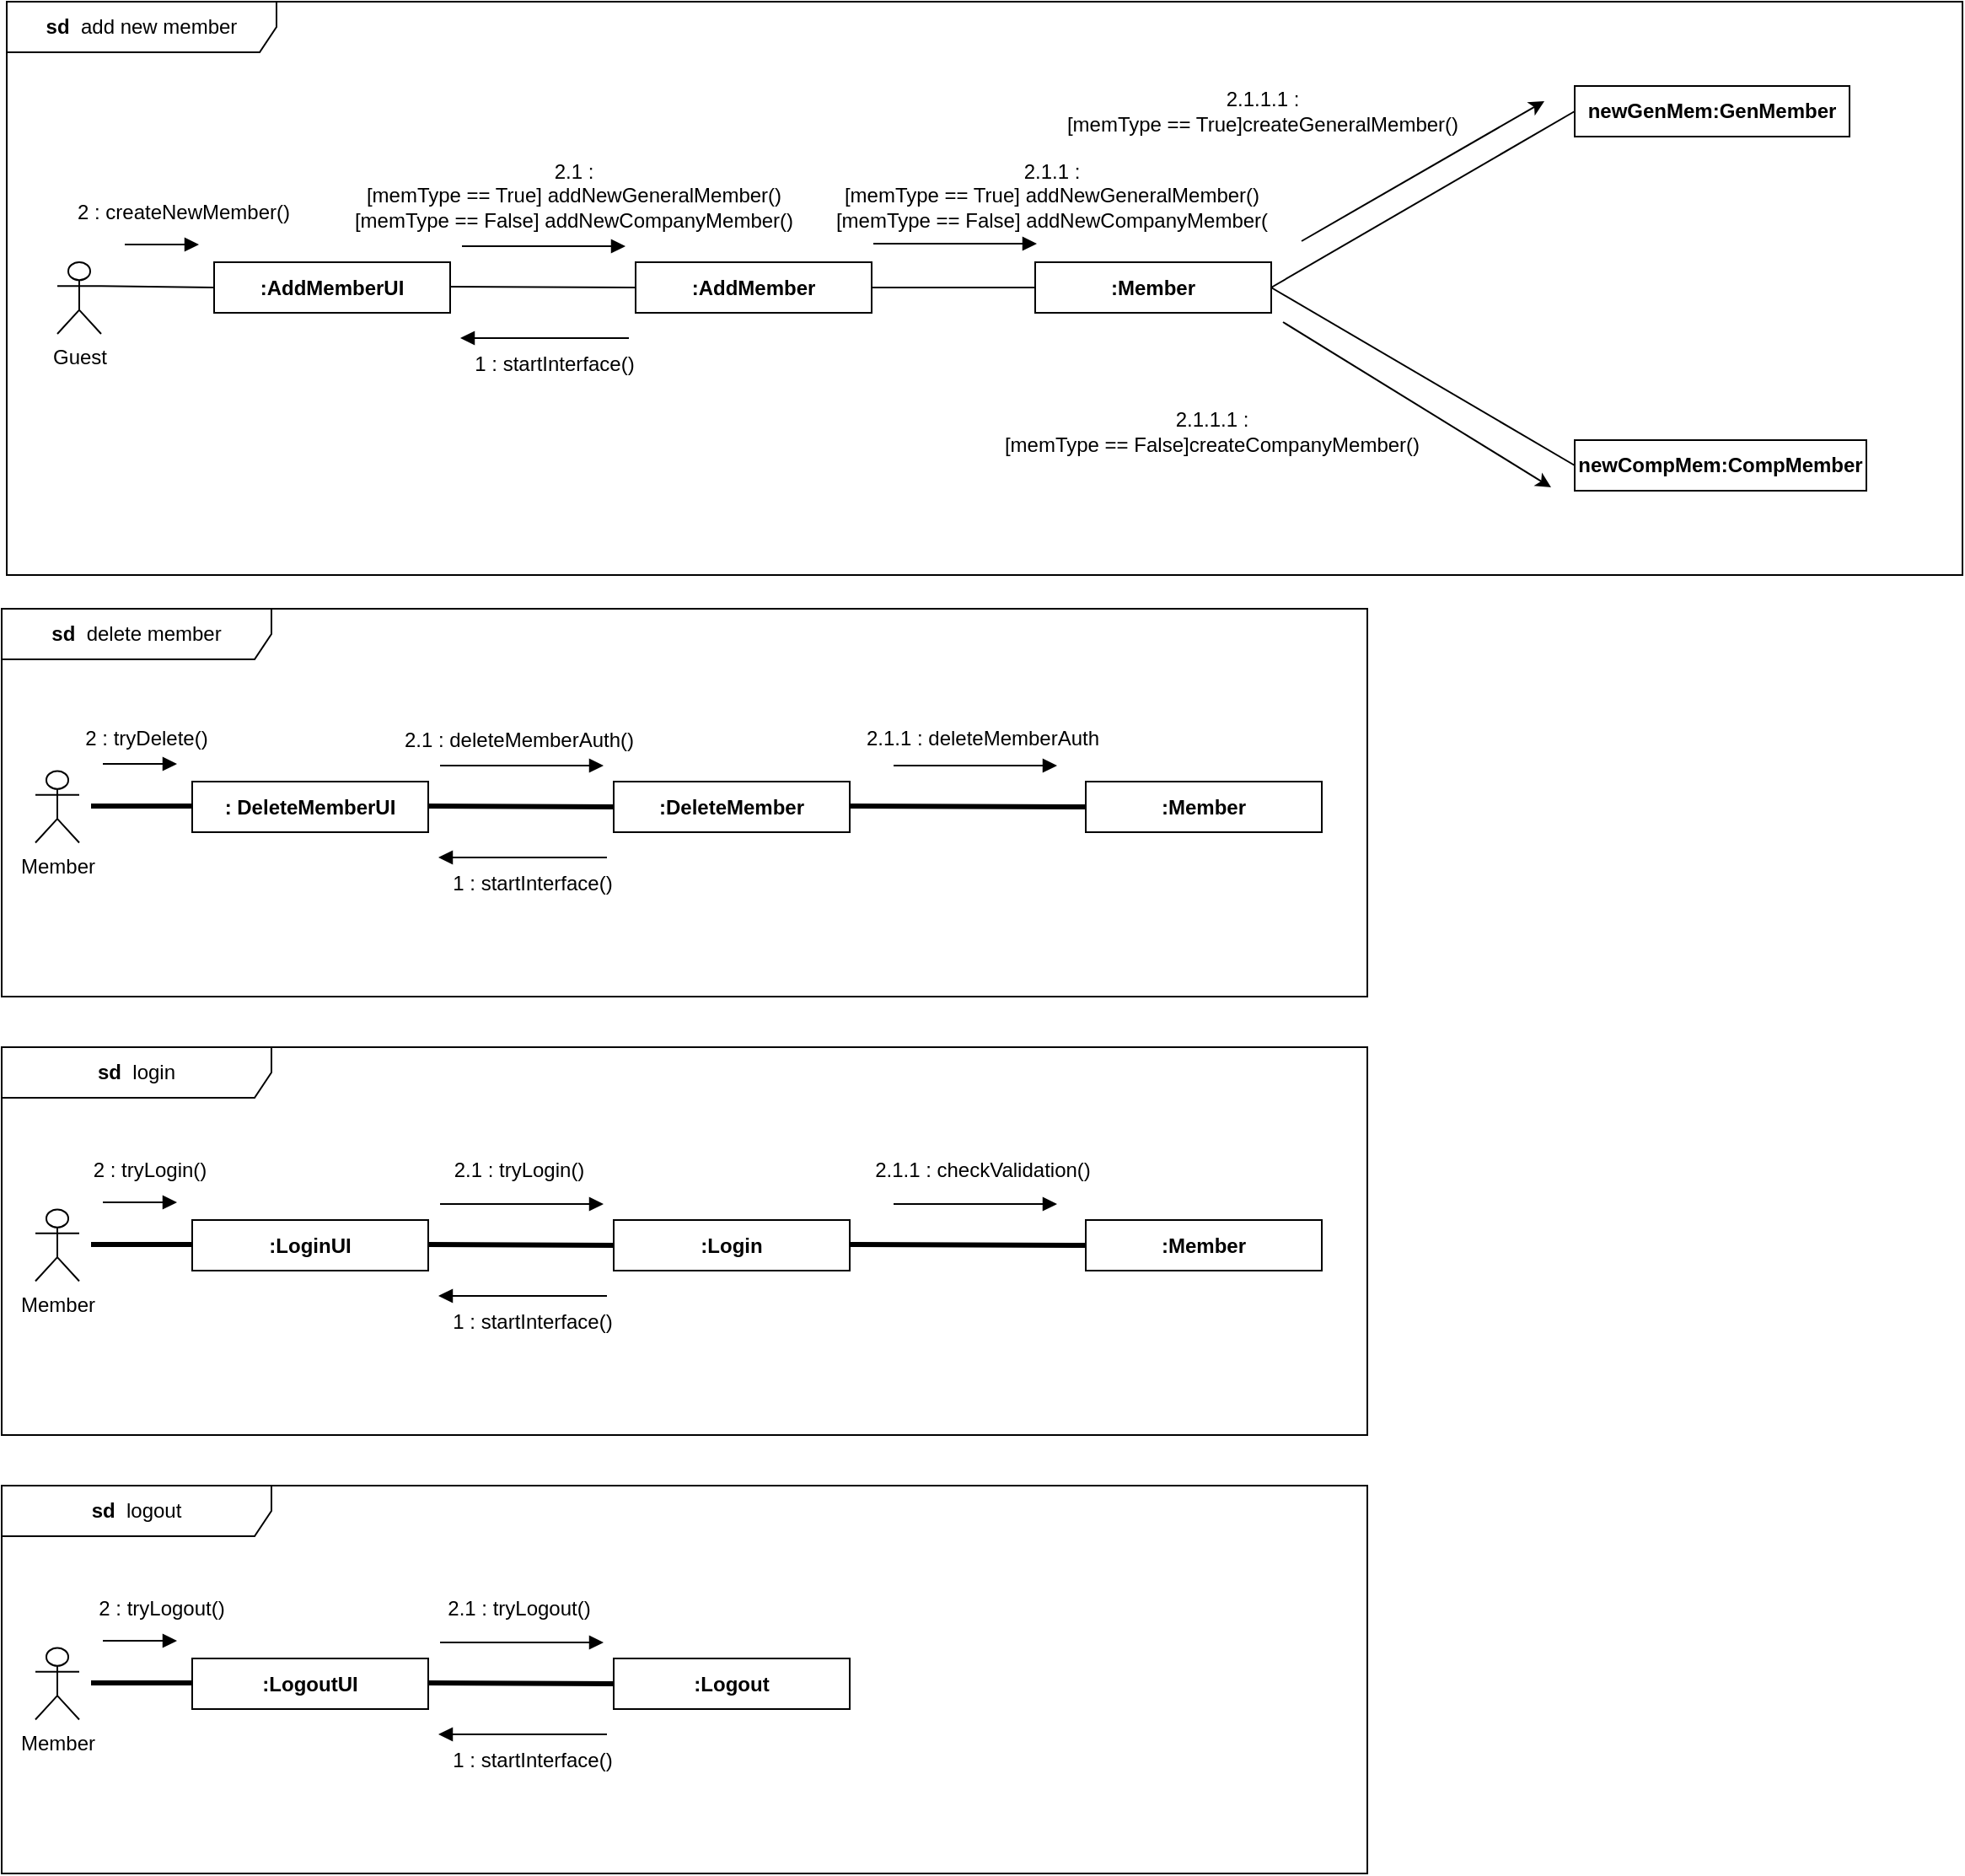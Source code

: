<mxfile version="21.2.8" type="device">
  <diagram name="페이지-1" id="EG27c4E6Kdqw0PBZH3O_">
    <mxGraphModel dx="1257" dy="709" grid="1" gridSize="10" guides="1" tooltips="1" connect="1" arrows="1" fold="1" page="1" pageScale="1" pageWidth="827" pageHeight="1169" math="0" shadow="0">
      <root>
        <mxCell id="0" />
        <mxCell id="1" parent="0" />
        <mxCell id="3Olp5-MNUT3ZFOzsN9P8-2" value="&lt;b&gt;sd&amp;nbsp; &lt;/b&gt;login" style="shape=umlFrame;whiteSpace=wrap;html=1;pointerEvents=0;recursiveResize=0;container=1;collapsible=0;width=160;" vertex="1" parent="1">
          <mxGeometry x="17" y="630" width="810" height="230" as="geometry" />
        </mxCell>
        <mxCell id="3Olp5-MNUT3ZFOzsN9P8-3" value="Member" style="shape=umlActor;verticalLabelPosition=bottom;verticalAlign=top;html=1;outlineConnect=0;" vertex="1" parent="3Olp5-MNUT3ZFOzsN9P8-2">
          <mxGeometry x="20" y="96.25" width="26" height="42.5" as="geometry" />
        </mxCell>
        <mxCell id="3Olp5-MNUT3ZFOzsN9P8-6" value=":LoginUI" style="fontStyle=1;whiteSpace=wrap;html=1;" vertex="1" parent="3Olp5-MNUT3ZFOzsN9P8-2">
          <mxGeometry x="113" y="102.5" width="140" height="30" as="geometry" />
        </mxCell>
        <mxCell id="3Olp5-MNUT3ZFOzsN9P8-9" value=":Member" style="fontStyle=1;whiteSpace=wrap;html=1;" vertex="1" parent="3Olp5-MNUT3ZFOzsN9P8-2">
          <mxGeometry x="643" y="102.5" width="140" height="30" as="geometry" />
        </mxCell>
        <mxCell id="3Olp5-MNUT3ZFOzsN9P8-8" value=":Login" style="fontStyle=1;whiteSpace=wrap;html=1;" vertex="1" parent="3Olp5-MNUT3ZFOzsN9P8-2">
          <mxGeometry x="363" y="102.5" width="140" height="30" as="geometry" />
        </mxCell>
        <mxCell id="3Olp5-MNUT3ZFOzsN9P8-10" value="" style="endArrow=none;startArrow=none;endFill=0;startFill=0;endSize=8;html=1;verticalAlign=bottom;labelBackgroundColor=none;strokeWidth=3;rounded=0;" edge="1" parent="3Olp5-MNUT3ZFOzsN9P8-2">
          <mxGeometry width="160" relative="1" as="geometry">
            <mxPoint x="53" y="117" as="sourcePoint" />
            <mxPoint x="113" y="117" as="targetPoint" />
          </mxGeometry>
        </mxCell>
        <mxCell id="3Olp5-MNUT3ZFOzsN9P8-11" value="" style="endArrow=none;startArrow=none;endFill=0;startFill=0;endSize=8;html=1;verticalAlign=bottom;labelBackgroundColor=none;strokeWidth=3;rounded=0;entryX=0;entryY=0.5;entryDx=0;entryDy=0;" edge="1" parent="3Olp5-MNUT3ZFOzsN9P8-2" target="3Olp5-MNUT3ZFOzsN9P8-8">
          <mxGeometry width="160" relative="1" as="geometry">
            <mxPoint x="253" y="117" as="sourcePoint" />
            <mxPoint x="360" y="117" as="targetPoint" />
          </mxGeometry>
        </mxCell>
        <mxCell id="3Olp5-MNUT3ZFOzsN9P8-12" value="" style="endArrow=none;startArrow=none;endFill=0;startFill=0;endSize=8;html=1;verticalAlign=bottom;labelBackgroundColor=none;strokeWidth=3;rounded=0;entryX=0;entryY=0.5;entryDx=0;entryDy=0;" edge="1" parent="3Olp5-MNUT3ZFOzsN9P8-2" target="3Olp5-MNUT3ZFOzsN9P8-9">
          <mxGeometry width="160" relative="1" as="geometry">
            <mxPoint x="503" y="117" as="sourcePoint" />
            <mxPoint x="610" y="120" as="targetPoint" />
          </mxGeometry>
        </mxCell>
        <mxCell id="3Olp5-MNUT3ZFOzsN9P8-14" value="" style="html=1;verticalAlign=bottom;labelBackgroundColor=none;endArrow=block;endFill=1;rounded=0;" edge="1" parent="3Olp5-MNUT3ZFOzsN9P8-2">
          <mxGeometry width="160" relative="1" as="geometry">
            <mxPoint x="60" y="92" as="sourcePoint" />
            <mxPoint x="104" y="92" as="targetPoint" />
          </mxGeometry>
        </mxCell>
        <mxCell id="3Olp5-MNUT3ZFOzsN9P8-17" value="" style="html=1;verticalAlign=bottom;labelBackgroundColor=none;endArrow=block;endFill=1;rounded=0;" edge="1" parent="3Olp5-MNUT3ZFOzsN9P8-2">
          <mxGeometry width="160" relative="1" as="geometry">
            <mxPoint x="260" y="93" as="sourcePoint" />
            <mxPoint x="357" y="93" as="targetPoint" />
          </mxGeometry>
        </mxCell>
        <mxCell id="3Olp5-MNUT3ZFOzsN9P8-18" value="" style="html=1;verticalAlign=bottom;labelBackgroundColor=none;endArrow=block;endFill=1;rounded=0;" edge="1" parent="3Olp5-MNUT3ZFOzsN9P8-2">
          <mxGeometry width="160" relative="1" as="geometry">
            <mxPoint x="529" y="93" as="sourcePoint" />
            <mxPoint x="626" y="93" as="targetPoint" />
          </mxGeometry>
        </mxCell>
        <mxCell id="3Olp5-MNUT3ZFOzsN9P8-19" value="" style="html=1;verticalAlign=bottom;labelBackgroundColor=none;endArrow=block;endFill=1;rounded=0;" edge="1" parent="3Olp5-MNUT3ZFOzsN9P8-2">
          <mxGeometry width="160" relative="1" as="geometry">
            <mxPoint x="359" y="147.5" as="sourcePoint" />
            <mxPoint x="259" y="147.5" as="targetPoint" />
          </mxGeometry>
        </mxCell>
        <mxCell id="3Olp5-MNUT3ZFOzsN9P8-22" value="1 : startInterface()" style="text;html=1;strokeColor=none;fillColor=none;align=center;verticalAlign=middle;whiteSpace=wrap;rounded=0;" vertex="1" parent="3Olp5-MNUT3ZFOzsN9P8-2">
          <mxGeometry x="240" y="147.5" width="150" height="30" as="geometry" />
        </mxCell>
        <mxCell id="3Olp5-MNUT3ZFOzsN9P8-23" value="2 : tryLogin()" style="text;html=1;strokeColor=none;fillColor=none;align=center;verticalAlign=middle;whiteSpace=wrap;rounded=0;" vertex="1" parent="3Olp5-MNUT3ZFOzsN9P8-2">
          <mxGeometry x="13" y="57.5" width="150" height="30" as="geometry" />
        </mxCell>
        <mxCell id="3Olp5-MNUT3ZFOzsN9P8-24" value="2.1 : tryLogin()" style="text;html=1;strokeColor=none;fillColor=none;align=center;verticalAlign=middle;whiteSpace=wrap;rounded=0;" vertex="1" parent="3Olp5-MNUT3ZFOzsN9P8-2">
          <mxGeometry x="232" y="57.5" width="150" height="30" as="geometry" />
        </mxCell>
        <mxCell id="3Olp5-MNUT3ZFOzsN9P8-25" value="2.1.1 : checkValidation()" style="text;html=1;strokeColor=none;fillColor=none;align=center;verticalAlign=middle;whiteSpace=wrap;rounded=0;" vertex="1" parent="3Olp5-MNUT3ZFOzsN9P8-2">
          <mxGeometry x="507" y="57.5" width="150" height="30" as="geometry" />
        </mxCell>
        <mxCell id="3Olp5-MNUT3ZFOzsN9P8-47" value="&lt;b&gt;sd&amp;nbsp; &lt;/b&gt;add new member" style="shape=umlFrame;whiteSpace=wrap;html=1;pointerEvents=0;recursiveResize=0;container=1;collapsible=0;width=160;" vertex="1" parent="1">
          <mxGeometry x="20" y="10" width="1160" height="340" as="geometry" />
        </mxCell>
        <mxCell id="3Olp5-MNUT3ZFOzsN9P8-48" value="Guest" style="shape=umlActor;verticalLabelPosition=bottom;verticalAlign=top;html=1;outlineConnect=0;" vertex="1" parent="3Olp5-MNUT3ZFOzsN9P8-47">
          <mxGeometry x="30" y="154.5" width="26" height="42.5" as="geometry" />
        </mxCell>
        <mxCell id="3Olp5-MNUT3ZFOzsN9P8-49" value=":AddMemberUI" style="fontStyle=1;whiteSpace=wrap;html=1;" vertex="1" parent="3Olp5-MNUT3ZFOzsN9P8-47">
          <mxGeometry x="123" y="154.5" width="140" height="30" as="geometry" />
        </mxCell>
        <mxCell id="3Olp5-MNUT3ZFOzsN9P8-50" value=":Member" style="fontStyle=1;whiteSpace=wrap;html=1;" vertex="1" parent="3Olp5-MNUT3ZFOzsN9P8-47">
          <mxGeometry x="610" y="154.5" width="140" height="30" as="geometry" />
        </mxCell>
        <mxCell id="3Olp5-MNUT3ZFOzsN9P8-51" value=":AddMember" style="fontStyle=1;whiteSpace=wrap;html=1;" vertex="1" parent="3Olp5-MNUT3ZFOzsN9P8-47">
          <mxGeometry x="373" y="154.5" width="140" height="30" as="geometry" />
        </mxCell>
        <mxCell id="3Olp5-MNUT3ZFOzsN9P8-52" value="newCompMem:CompMember" style="fontStyle=1;whiteSpace=wrap;html=1;" vertex="1" parent="3Olp5-MNUT3ZFOzsN9P8-47">
          <mxGeometry x="930" y="260" width="173" height="30" as="geometry" />
        </mxCell>
        <mxCell id="3Olp5-MNUT3ZFOzsN9P8-57" value="" style="html=1;verticalAlign=bottom;labelBackgroundColor=none;endArrow=block;endFill=1;rounded=0;" edge="1" parent="3Olp5-MNUT3ZFOzsN9P8-47">
          <mxGeometry width="160" relative="1" as="geometry">
            <mxPoint x="70" y="144" as="sourcePoint" />
            <mxPoint x="114" y="144" as="targetPoint" />
          </mxGeometry>
        </mxCell>
        <mxCell id="3Olp5-MNUT3ZFOzsN9P8-58" value="" style="html=1;verticalAlign=bottom;labelBackgroundColor=none;endArrow=block;endFill=1;rounded=0;" edge="1" parent="3Olp5-MNUT3ZFOzsN9P8-47">
          <mxGeometry width="160" relative="1" as="geometry">
            <mxPoint x="270" y="145" as="sourcePoint" />
            <mxPoint x="367" y="145" as="targetPoint" />
          </mxGeometry>
        </mxCell>
        <mxCell id="3Olp5-MNUT3ZFOzsN9P8-60" value="" style="html=1;verticalAlign=bottom;labelBackgroundColor=none;endArrow=block;endFill=1;rounded=0;" edge="1" parent="3Olp5-MNUT3ZFOzsN9P8-47">
          <mxGeometry width="160" relative="1" as="geometry">
            <mxPoint x="369" y="199.5" as="sourcePoint" />
            <mxPoint x="269" y="199.5" as="targetPoint" />
          </mxGeometry>
        </mxCell>
        <mxCell id="3Olp5-MNUT3ZFOzsN9P8-62" value="1 : startInterface()" style="text;html=1;strokeColor=none;fillColor=none;align=center;verticalAlign=middle;whiteSpace=wrap;rounded=0;" vertex="1" parent="3Olp5-MNUT3ZFOzsN9P8-47">
          <mxGeometry x="250" y="199.5" width="150" height="30" as="geometry" />
        </mxCell>
        <mxCell id="3Olp5-MNUT3ZFOzsN9P8-63" value="2 : createNewMember()" style="text;html=1;strokeColor=none;fillColor=none;align=center;verticalAlign=middle;whiteSpace=wrap;rounded=0;" vertex="1" parent="3Olp5-MNUT3ZFOzsN9P8-47">
          <mxGeometry x="30" y="109.5" width="150" height="30" as="geometry" />
        </mxCell>
        <mxCell id="3Olp5-MNUT3ZFOzsN9P8-64" value="2.1 : &lt;br&gt;[memType == True] addNewGeneralMember()&lt;br&gt;[memType == False] addNewCompanyMember()" style="text;html=1;strokeColor=none;fillColor=none;align=center;verticalAlign=middle;whiteSpace=wrap;rounded=0;" vertex="1" parent="3Olp5-MNUT3ZFOzsN9P8-47">
          <mxGeometry x="203" y="100" width="267" height="30" as="geometry" />
        </mxCell>
        <mxCell id="3Olp5-MNUT3ZFOzsN9P8-66" value="2.1.1.1 : &lt;br&gt;[memType == True]createGeneralMember()" style="text;html=1;strokeColor=none;fillColor=none;align=center;verticalAlign=middle;whiteSpace=wrap;rounded=0;" vertex="1" parent="3Olp5-MNUT3ZFOzsN9P8-47">
          <mxGeometry x="620" y="50" width="250" height="30" as="geometry" />
        </mxCell>
        <mxCell id="2AfMknUtsu-VBfPqrfaF-1" value="" style="endArrow=none;html=1;rounded=0;entryX=0;entryY=0.5;entryDx=0;entryDy=0;exitX=1;exitY=0.333;exitDx=0;exitDy=0;exitPerimeter=0;" edge="1" parent="3Olp5-MNUT3ZFOzsN9P8-47" source="3Olp5-MNUT3ZFOzsN9P8-48" target="3Olp5-MNUT3ZFOzsN9P8-49">
          <mxGeometry width="50" height="50" relative="1" as="geometry">
            <mxPoint x="83" y="172" as="sourcePoint" />
            <mxPoint x="113" y="152" as="targetPoint" />
          </mxGeometry>
        </mxCell>
        <mxCell id="2AfMknUtsu-VBfPqrfaF-2" value="" style="endArrow=none;html=1;rounded=0;entryX=0;entryY=0.5;entryDx=0;entryDy=0;exitX=1;exitY=0.333;exitDx=0;exitDy=0;exitPerimeter=0;" edge="1" parent="3Olp5-MNUT3ZFOzsN9P8-47" target="3Olp5-MNUT3ZFOzsN9P8-51">
          <mxGeometry width="50" height="50" relative="1" as="geometry">
            <mxPoint x="263" y="169" as="sourcePoint" />
            <mxPoint x="330" y="170" as="targetPoint" />
          </mxGeometry>
        </mxCell>
        <mxCell id="2AfMknUtsu-VBfPqrfaF-3" value="" style="endArrow=none;html=1;rounded=0;entryX=0;entryY=0.5;entryDx=0;entryDy=0;exitX=1;exitY=0.5;exitDx=0;exitDy=0;" edge="1" parent="3Olp5-MNUT3ZFOzsN9P8-47" source="3Olp5-MNUT3ZFOzsN9P8-51" target="3Olp5-MNUT3ZFOzsN9P8-50">
          <mxGeometry width="50" height="50" relative="1" as="geometry">
            <mxPoint x="533" y="169" as="sourcePoint" />
            <mxPoint x="600" y="170" as="targetPoint" />
          </mxGeometry>
        </mxCell>
        <mxCell id="2AfMknUtsu-VBfPqrfaF-7" value="newGenMem:GenMember" style="fontStyle=1;whiteSpace=wrap;html=1;" vertex="1" parent="3Olp5-MNUT3ZFOzsN9P8-47">
          <mxGeometry x="930" y="50" width="163" height="30" as="geometry" />
        </mxCell>
        <mxCell id="2AfMknUtsu-VBfPqrfaF-8" value="" style="endArrow=none;html=1;rounded=0;exitX=1;exitY=0.5;exitDx=0;exitDy=0;entryX=0;entryY=0.5;entryDx=0;entryDy=0;" edge="1" parent="3Olp5-MNUT3ZFOzsN9P8-47" source="3Olp5-MNUT3ZFOzsN9P8-50" target="2AfMknUtsu-VBfPqrfaF-7">
          <mxGeometry width="50" height="50" relative="1" as="geometry">
            <mxPoint x="713" y="184.5" as="sourcePoint" />
            <mxPoint x="713" y="271.5" as="targetPoint" />
          </mxGeometry>
        </mxCell>
        <mxCell id="4inZaSBd9-pHpERG2cgz-7" value="" style="endArrow=none;html=1;rounded=0;exitX=1;exitY=0.5;exitDx=0;exitDy=0;entryX=0;entryY=0.5;entryDx=0;entryDy=0;" edge="1" parent="3Olp5-MNUT3ZFOzsN9P8-47" source="3Olp5-MNUT3ZFOzsN9P8-50" target="3Olp5-MNUT3ZFOzsN9P8-52">
          <mxGeometry width="50" height="50" relative="1" as="geometry">
            <mxPoint x="824" y="294.5" as="sourcePoint" />
            <mxPoint x="920" y="294.5" as="targetPoint" />
          </mxGeometry>
        </mxCell>
        <mxCell id="4inZaSBd9-pHpERG2cgz-8" value="2.1.1 : &lt;br&gt;[memType == True] addNewGeneralMember()&lt;br style=&quot;border-color: var(--border-color);&quot;&gt;[memType == False] addNewCompanyMember(" style="text;html=1;strokeColor=none;fillColor=none;align=center;verticalAlign=middle;whiteSpace=wrap;rounded=0;" vertex="1" parent="3Olp5-MNUT3ZFOzsN9P8-47">
          <mxGeometry x="470" y="100" width="300" height="30" as="geometry" />
        </mxCell>
        <mxCell id="4inZaSBd9-pHpERG2cgz-40" value="" style="endArrow=classic;html=1;rounded=0;exitX=1;exitY=0.5;exitDx=0;exitDy=0;" edge="1" parent="3Olp5-MNUT3ZFOzsN9P8-47">
          <mxGeometry width="50" height="50" relative="1" as="geometry">
            <mxPoint x="768" y="142" as="sourcePoint" />
            <mxPoint x="912" y="59" as="targetPoint" />
          </mxGeometry>
        </mxCell>
        <mxCell id="4inZaSBd9-pHpERG2cgz-41" value="" style="endArrow=classic;html=1;rounded=0;entryX=0;entryY=0.5;entryDx=0;entryDy=0;" edge="1" parent="3Olp5-MNUT3ZFOzsN9P8-47">
          <mxGeometry width="50" height="50" relative="1" as="geometry">
            <mxPoint x="757" y="190" as="sourcePoint" />
            <mxPoint x="916" y="288" as="targetPoint" />
          </mxGeometry>
        </mxCell>
        <mxCell id="4inZaSBd9-pHpERG2cgz-42" value="2.1.1.1 : &lt;br&gt;[memType == False]createCompanyMember()" style="text;html=1;strokeColor=none;fillColor=none;align=center;verticalAlign=middle;whiteSpace=wrap;rounded=0;" vertex="1" parent="3Olp5-MNUT3ZFOzsN9P8-47">
          <mxGeometry x="590" y="240" width="250" height="30" as="geometry" />
        </mxCell>
        <mxCell id="4inZaSBd9-pHpERG2cgz-45" value="" style="html=1;verticalAlign=bottom;labelBackgroundColor=none;endArrow=block;endFill=1;rounded=0;" edge="1" parent="3Olp5-MNUT3ZFOzsN9P8-47">
          <mxGeometry width="160" relative="1" as="geometry">
            <mxPoint x="514" y="143.5" as="sourcePoint" />
            <mxPoint x="611" y="143.5" as="targetPoint" />
          </mxGeometry>
        </mxCell>
        <mxCell id="3Olp5-MNUT3ZFOzsN9P8-68" value="&lt;b&gt;sd&amp;nbsp; &lt;/b&gt;delete member" style="shape=umlFrame;whiteSpace=wrap;html=1;pointerEvents=0;recursiveResize=0;container=1;collapsible=0;width=160;" vertex="1" parent="1">
          <mxGeometry x="17" y="370" width="810" height="230" as="geometry" />
        </mxCell>
        <mxCell id="3Olp5-MNUT3ZFOzsN9P8-69" value="Member" style="shape=umlActor;verticalLabelPosition=bottom;verticalAlign=top;html=1;outlineConnect=0;" vertex="1" parent="3Olp5-MNUT3ZFOzsN9P8-68">
          <mxGeometry x="20" y="96.25" width="26" height="42.5" as="geometry" />
        </mxCell>
        <mxCell id="3Olp5-MNUT3ZFOzsN9P8-70" value=": DeleteMemberUI" style="fontStyle=1;whiteSpace=wrap;html=1;" vertex="1" parent="3Olp5-MNUT3ZFOzsN9P8-68">
          <mxGeometry x="113" y="102.5" width="140" height="30" as="geometry" />
        </mxCell>
        <mxCell id="3Olp5-MNUT3ZFOzsN9P8-71" value=":Member" style="fontStyle=1;whiteSpace=wrap;html=1;" vertex="1" parent="3Olp5-MNUT3ZFOzsN9P8-68">
          <mxGeometry x="643" y="102.5" width="140" height="30" as="geometry" />
        </mxCell>
        <mxCell id="3Olp5-MNUT3ZFOzsN9P8-72" value=":DeleteMember" style="fontStyle=1;whiteSpace=wrap;html=1;" vertex="1" parent="3Olp5-MNUT3ZFOzsN9P8-68">
          <mxGeometry x="363" y="102.5" width="140" height="30" as="geometry" />
        </mxCell>
        <mxCell id="3Olp5-MNUT3ZFOzsN9P8-73" value="" style="endArrow=none;startArrow=none;endFill=0;startFill=0;endSize=8;html=1;verticalAlign=bottom;labelBackgroundColor=none;strokeWidth=3;rounded=0;" edge="1" parent="3Olp5-MNUT3ZFOzsN9P8-68">
          <mxGeometry width="160" relative="1" as="geometry">
            <mxPoint x="53" y="117" as="sourcePoint" />
            <mxPoint x="113" y="117" as="targetPoint" />
          </mxGeometry>
        </mxCell>
        <mxCell id="3Olp5-MNUT3ZFOzsN9P8-74" value="" style="endArrow=none;startArrow=none;endFill=0;startFill=0;endSize=8;html=1;verticalAlign=bottom;labelBackgroundColor=none;strokeWidth=3;rounded=0;entryX=0;entryY=0.5;entryDx=0;entryDy=0;" edge="1" parent="3Olp5-MNUT3ZFOzsN9P8-68" target="3Olp5-MNUT3ZFOzsN9P8-72">
          <mxGeometry width="160" relative="1" as="geometry">
            <mxPoint x="253" y="117" as="sourcePoint" />
            <mxPoint x="360" y="117" as="targetPoint" />
          </mxGeometry>
        </mxCell>
        <mxCell id="3Olp5-MNUT3ZFOzsN9P8-75" value="" style="endArrow=none;startArrow=none;endFill=0;startFill=0;endSize=8;html=1;verticalAlign=bottom;labelBackgroundColor=none;strokeWidth=3;rounded=0;entryX=0;entryY=0.5;entryDx=0;entryDy=0;" edge="1" parent="3Olp5-MNUT3ZFOzsN9P8-68" target="3Olp5-MNUT3ZFOzsN9P8-71">
          <mxGeometry width="160" relative="1" as="geometry">
            <mxPoint x="503" y="117" as="sourcePoint" />
            <mxPoint x="610" y="120" as="targetPoint" />
          </mxGeometry>
        </mxCell>
        <mxCell id="3Olp5-MNUT3ZFOzsN9P8-76" value="" style="html=1;verticalAlign=bottom;labelBackgroundColor=none;endArrow=block;endFill=1;rounded=0;" edge="1" parent="3Olp5-MNUT3ZFOzsN9P8-68">
          <mxGeometry width="160" relative="1" as="geometry">
            <mxPoint x="60" y="92" as="sourcePoint" />
            <mxPoint x="104" y="92" as="targetPoint" />
          </mxGeometry>
        </mxCell>
        <mxCell id="3Olp5-MNUT3ZFOzsN9P8-77" value="" style="html=1;verticalAlign=bottom;labelBackgroundColor=none;endArrow=block;endFill=1;rounded=0;" edge="1" parent="3Olp5-MNUT3ZFOzsN9P8-68">
          <mxGeometry width="160" relative="1" as="geometry">
            <mxPoint x="260" y="93" as="sourcePoint" />
            <mxPoint x="357" y="93" as="targetPoint" />
          </mxGeometry>
        </mxCell>
        <mxCell id="3Olp5-MNUT3ZFOzsN9P8-78" value="" style="html=1;verticalAlign=bottom;labelBackgroundColor=none;endArrow=block;endFill=1;rounded=0;" edge="1" parent="3Olp5-MNUT3ZFOzsN9P8-68">
          <mxGeometry width="160" relative="1" as="geometry">
            <mxPoint x="529" y="93" as="sourcePoint" />
            <mxPoint x="626" y="93" as="targetPoint" />
          </mxGeometry>
        </mxCell>
        <mxCell id="3Olp5-MNUT3ZFOzsN9P8-79" value="" style="html=1;verticalAlign=bottom;labelBackgroundColor=none;endArrow=block;endFill=1;rounded=0;" edge="1" parent="3Olp5-MNUT3ZFOzsN9P8-68">
          <mxGeometry width="160" relative="1" as="geometry">
            <mxPoint x="359" y="147.5" as="sourcePoint" />
            <mxPoint x="259" y="147.5" as="targetPoint" />
          </mxGeometry>
        </mxCell>
        <mxCell id="3Olp5-MNUT3ZFOzsN9P8-80" value="1 : startInterface()" style="text;html=1;strokeColor=none;fillColor=none;align=center;verticalAlign=middle;whiteSpace=wrap;rounded=0;" vertex="1" parent="3Olp5-MNUT3ZFOzsN9P8-68">
          <mxGeometry x="240" y="147.5" width="150" height="30" as="geometry" />
        </mxCell>
        <mxCell id="3Olp5-MNUT3ZFOzsN9P8-81" value="2 : tryDelete()" style="text;html=1;strokeColor=none;fillColor=none;align=center;verticalAlign=middle;whiteSpace=wrap;rounded=0;" vertex="1" parent="3Olp5-MNUT3ZFOzsN9P8-68">
          <mxGeometry x="11" y="61.5" width="150" height="30" as="geometry" />
        </mxCell>
        <mxCell id="3Olp5-MNUT3ZFOzsN9P8-82" value="2.1 : deleteMemberAuth()" style="text;html=1;strokeColor=none;fillColor=none;align=center;verticalAlign=middle;whiteSpace=wrap;rounded=0;" vertex="1" parent="3Olp5-MNUT3ZFOzsN9P8-68">
          <mxGeometry x="232" y="62.5" width="150" height="30" as="geometry" />
        </mxCell>
        <mxCell id="3Olp5-MNUT3ZFOzsN9P8-83" value="2.1.1 : deleteMemberAuth" style="text;html=1;strokeColor=none;fillColor=none;align=center;verticalAlign=middle;whiteSpace=wrap;rounded=0;" vertex="1" parent="3Olp5-MNUT3ZFOzsN9P8-68">
          <mxGeometry x="507" y="61.5" width="150" height="30" as="geometry" />
        </mxCell>
        <mxCell id="3Olp5-MNUT3ZFOzsN9P8-84" value="&lt;b&gt;sd&amp;nbsp;&lt;/b&gt; logout" style="shape=umlFrame;whiteSpace=wrap;html=1;pointerEvents=0;recursiveResize=0;container=1;collapsible=0;width=160;" vertex="1" parent="1">
          <mxGeometry x="17" y="890" width="810" height="230" as="geometry" />
        </mxCell>
        <mxCell id="3Olp5-MNUT3ZFOzsN9P8-85" value="Member" style="shape=umlActor;verticalLabelPosition=bottom;verticalAlign=top;html=1;outlineConnect=0;" vertex="1" parent="3Olp5-MNUT3ZFOzsN9P8-84">
          <mxGeometry x="20" y="96.25" width="26" height="42.5" as="geometry" />
        </mxCell>
        <mxCell id="3Olp5-MNUT3ZFOzsN9P8-86" value=":LogoutUI" style="fontStyle=1;whiteSpace=wrap;html=1;" vertex="1" parent="3Olp5-MNUT3ZFOzsN9P8-84">
          <mxGeometry x="113" y="102.5" width="140" height="30" as="geometry" />
        </mxCell>
        <mxCell id="3Olp5-MNUT3ZFOzsN9P8-88" value=":Logout" style="fontStyle=1;whiteSpace=wrap;html=1;" vertex="1" parent="3Olp5-MNUT3ZFOzsN9P8-84">
          <mxGeometry x="363" y="102.5" width="140" height="30" as="geometry" />
        </mxCell>
        <mxCell id="3Olp5-MNUT3ZFOzsN9P8-89" value="" style="endArrow=none;startArrow=none;endFill=0;startFill=0;endSize=8;html=1;verticalAlign=bottom;labelBackgroundColor=none;strokeWidth=3;rounded=0;" edge="1" parent="3Olp5-MNUT3ZFOzsN9P8-84">
          <mxGeometry width="160" relative="1" as="geometry">
            <mxPoint x="53" y="117" as="sourcePoint" />
            <mxPoint x="113" y="117" as="targetPoint" />
          </mxGeometry>
        </mxCell>
        <mxCell id="3Olp5-MNUT3ZFOzsN9P8-90" value="" style="endArrow=none;startArrow=none;endFill=0;startFill=0;endSize=8;html=1;verticalAlign=bottom;labelBackgroundColor=none;strokeWidth=3;rounded=0;entryX=0;entryY=0.5;entryDx=0;entryDy=0;" edge="1" parent="3Olp5-MNUT3ZFOzsN9P8-84" target="3Olp5-MNUT3ZFOzsN9P8-88">
          <mxGeometry width="160" relative="1" as="geometry">
            <mxPoint x="253" y="117" as="sourcePoint" />
            <mxPoint x="360" y="117" as="targetPoint" />
          </mxGeometry>
        </mxCell>
        <mxCell id="3Olp5-MNUT3ZFOzsN9P8-92" value="" style="html=1;verticalAlign=bottom;labelBackgroundColor=none;endArrow=block;endFill=1;rounded=0;" edge="1" parent="3Olp5-MNUT3ZFOzsN9P8-84">
          <mxGeometry width="160" relative="1" as="geometry">
            <mxPoint x="60" y="92" as="sourcePoint" />
            <mxPoint x="104" y="92" as="targetPoint" />
          </mxGeometry>
        </mxCell>
        <mxCell id="3Olp5-MNUT3ZFOzsN9P8-93" value="" style="html=1;verticalAlign=bottom;labelBackgroundColor=none;endArrow=block;endFill=1;rounded=0;" edge="1" parent="3Olp5-MNUT3ZFOzsN9P8-84">
          <mxGeometry width="160" relative="1" as="geometry">
            <mxPoint x="260" y="93" as="sourcePoint" />
            <mxPoint x="357" y="93" as="targetPoint" />
          </mxGeometry>
        </mxCell>
        <mxCell id="3Olp5-MNUT3ZFOzsN9P8-95" value="" style="html=1;verticalAlign=bottom;labelBackgroundColor=none;endArrow=block;endFill=1;rounded=0;" edge="1" parent="3Olp5-MNUT3ZFOzsN9P8-84">
          <mxGeometry width="160" relative="1" as="geometry">
            <mxPoint x="359" y="147.5" as="sourcePoint" />
            <mxPoint x="259" y="147.5" as="targetPoint" />
          </mxGeometry>
        </mxCell>
        <mxCell id="3Olp5-MNUT3ZFOzsN9P8-96" value="1 : startInterface()" style="text;html=1;strokeColor=none;fillColor=none;align=center;verticalAlign=middle;whiteSpace=wrap;rounded=0;" vertex="1" parent="3Olp5-MNUT3ZFOzsN9P8-84">
          <mxGeometry x="240" y="147.5" width="150" height="30" as="geometry" />
        </mxCell>
        <mxCell id="3Olp5-MNUT3ZFOzsN9P8-97" value="2 : tryLogout()" style="text;html=1;strokeColor=none;fillColor=none;align=center;verticalAlign=middle;whiteSpace=wrap;rounded=0;" vertex="1" parent="3Olp5-MNUT3ZFOzsN9P8-84">
          <mxGeometry x="20" y="57.5" width="150" height="30" as="geometry" />
        </mxCell>
        <mxCell id="3Olp5-MNUT3ZFOzsN9P8-98" value="2.1 : tryLogout()" style="text;html=1;strokeColor=none;fillColor=none;align=center;verticalAlign=middle;whiteSpace=wrap;rounded=0;" vertex="1" parent="3Olp5-MNUT3ZFOzsN9P8-84">
          <mxGeometry x="232" y="57.5" width="150" height="30" as="geometry" />
        </mxCell>
      </root>
    </mxGraphModel>
  </diagram>
</mxfile>
